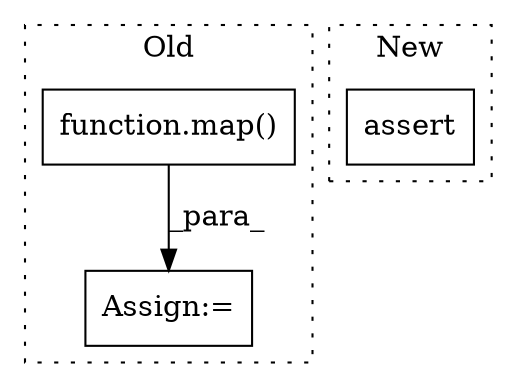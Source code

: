 digraph G {
subgraph cluster0 {
1 [label="function.map()" a="75" s="3209,3251" l="4,1" shape="box"];
3 [label="Assign:=" a="68" s="3201" l="3" shape="box"];
label = "Old";
style="dotted";
}
subgraph cluster1 {
2 [label="assert" a="65" s="3527" l="7" shape="box"];
label = "New";
style="dotted";
}
1 -> 3 [label="_para_"];
}